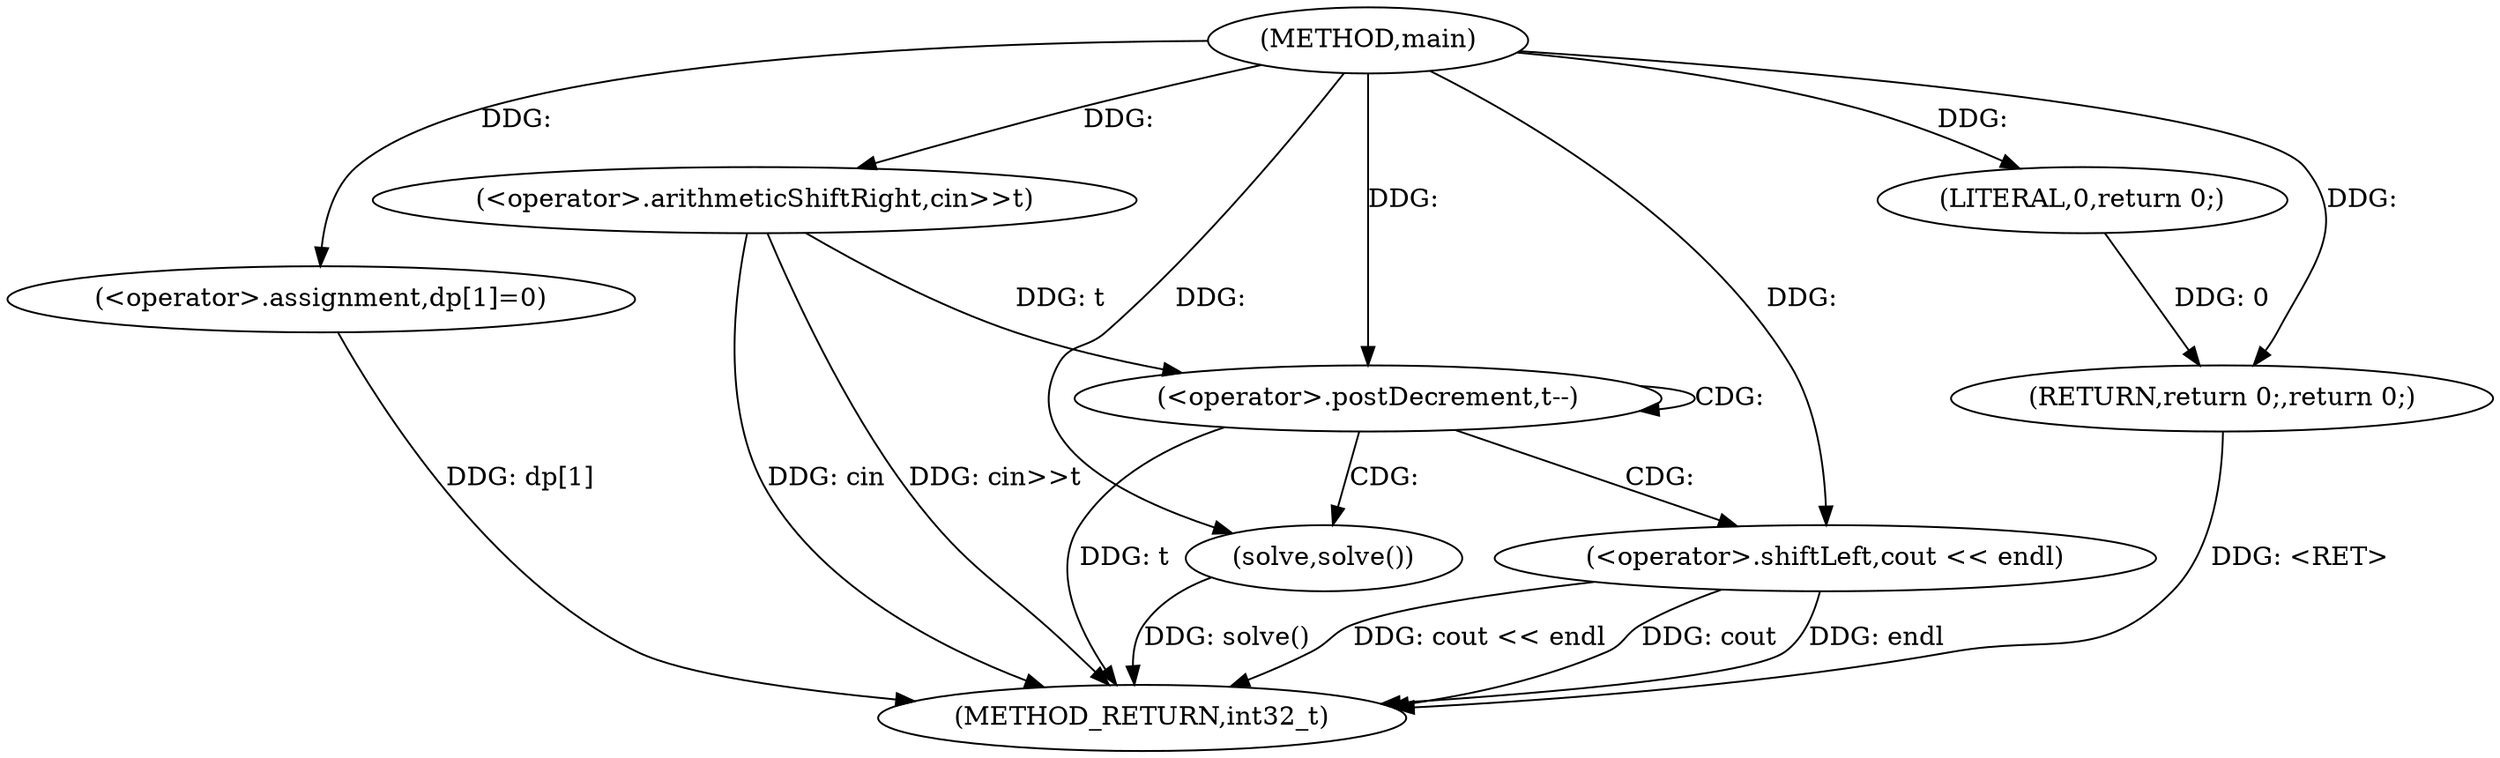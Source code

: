 digraph "main" {  
"1000471" [label = "(METHOD,main)" ]
"1000492" [label = "(METHOD_RETURN,int32_t)" ]
"1000473" [label = "(<operator>.assignment,dp[1]=0)" ]
"1000479" [label = "(<operator>.arithmeticShiftRight,cin>>t)" ]
"1000490" [label = "(RETURN,return 0;,return 0;)" ]
"1000483" [label = "(<operator>.postDecrement,t--)" ]
"1000491" [label = "(LITERAL,0,return 0;)" ]
"1000486" [label = "(solve,solve())" ]
"1000487" [label = "(<operator>.shiftLeft,cout << endl)" ]
  "1000473" -> "1000492"  [ label = "DDG: dp[1]"] 
  "1000479" -> "1000492"  [ label = "DDG: cin>>t"] 
  "1000483" -> "1000492"  [ label = "DDG: t"] 
  "1000486" -> "1000492"  [ label = "DDG: solve()"] 
  "1000487" -> "1000492"  [ label = "DDG: endl"] 
  "1000487" -> "1000492"  [ label = "DDG: cout << endl"] 
  "1000490" -> "1000492"  [ label = "DDG: <RET>"] 
  "1000479" -> "1000492"  [ label = "DDG: cin"] 
  "1000487" -> "1000492"  [ label = "DDG: cout"] 
  "1000471" -> "1000473"  [ label = "DDG: "] 
  "1000491" -> "1000490"  [ label = "DDG: 0"] 
  "1000471" -> "1000490"  [ label = "DDG: "] 
  "1000471" -> "1000479"  [ label = "DDG: "] 
  "1000471" -> "1000491"  [ label = "DDG: "] 
  "1000479" -> "1000483"  [ label = "DDG: t"] 
  "1000471" -> "1000483"  [ label = "DDG: "] 
  "1000471" -> "1000486"  [ label = "DDG: "] 
  "1000471" -> "1000487"  [ label = "DDG: "] 
  "1000483" -> "1000486"  [ label = "CDG: "] 
  "1000483" -> "1000487"  [ label = "CDG: "] 
  "1000483" -> "1000483"  [ label = "CDG: "] 
}
